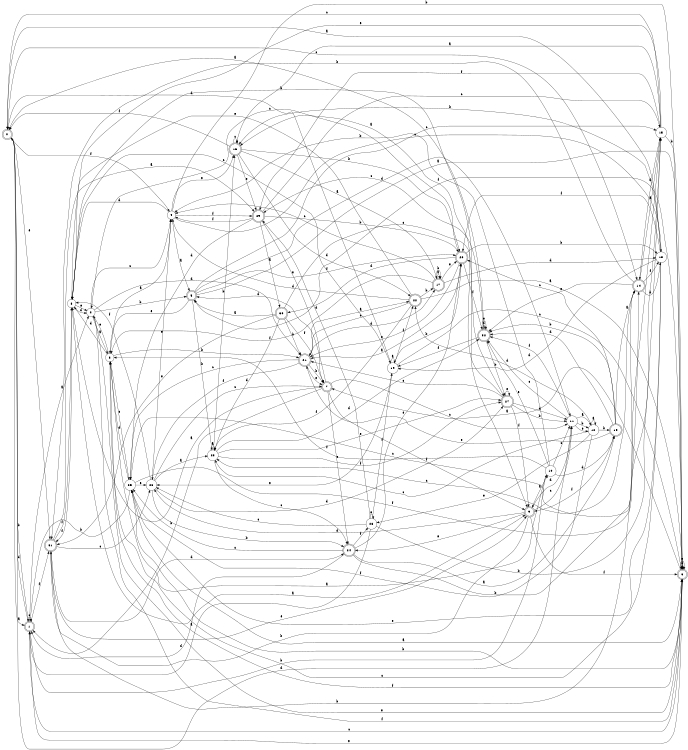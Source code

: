 digraph n27_8 {
__start0 [label="" shape="none"];

rankdir=LR;
size="8,5";

s0 [style="rounded,filled", color="black", fillcolor="white" shape="doublecircle", label="0"];
s1 [style="rounded,filled", color="black", fillcolor="white" shape="doublecircle", label="1"];
s2 [style="filled", color="black", fillcolor="white" shape="circle", label="2"];
s3 [style="filled", color="black", fillcolor="white" shape="circle", label="3"];
s4 [style="filled", color="black", fillcolor="white" shape="circle", label="4"];
s5 [style="rounded,filled", color="black", fillcolor="white" shape="doublecircle", label="5"];
s6 [style="rounded,filled", color="black", fillcolor="white" shape="doublecircle", label="6"];
s7 [style="rounded,filled", color="black", fillcolor="white" shape="doublecircle", label="7"];
s8 [style="filled", color="black", fillcolor="white" shape="circle", label="8"];
s9 [style="rounded,filled", color="black", fillcolor="white" shape="doublecircle", label="9"];
s10 [style="filled", color="black", fillcolor="white" shape="circle", label="10"];
s11 [style="filled", color="black", fillcolor="white" shape="circle", label="11"];
s12 [style="filled", color="black", fillcolor="white" shape="circle", label="12"];
s13 [style="rounded,filled", color="black", fillcolor="white" shape="doublecircle", label="13"];
s14 [style="rounded,filled", color="black", fillcolor="white" shape="doublecircle", label="14"];
s15 [style="filled", color="black", fillcolor="white" shape="circle", label="15"];
s16 [style="rounded,filled", color="black", fillcolor="white" shape="doublecircle", label="16"];
s17 [style="rounded,filled", color="black", fillcolor="white" shape="doublecircle", label="17"];
s18 [style="filled", color="black", fillcolor="white" shape="circle", label="18"];
s19 [style="filled", color="black", fillcolor="white" shape="circle", label="19"];
s20 [style="rounded,filled", color="black", fillcolor="white" shape="doublecircle", label="20"];
s21 [style="rounded,filled", color="black", fillcolor="white" shape="doublecircle", label="21"];
s22 [style="rounded,filled", color="black", fillcolor="white" shape="doublecircle", label="22"];
s23 [style="filled", color="black", fillcolor="white" shape="circle", label="23"];
s24 [style="rounded,filled", color="black", fillcolor="white" shape="doublecircle", label="24"];
s25 [style="filled", color="black", fillcolor="white" shape="circle", label="25"];
s26 [style="filled", color="black", fillcolor="white" shape="circle", label="26"];
s27 [style="rounded,filled", color="black", fillcolor="white" shape="doublecircle", label="27"];
s28 [style="filled", color="black", fillcolor="white" shape="circle", label="28"];
s29 [style="rounded,filled", color="black", fillcolor="white" shape="doublecircle", label="29"];
s30 [style="rounded,filled", color="black", fillcolor="white" shape="doublecircle", label="30"];
s31 [style="rounded,filled", color="black", fillcolor="white" shape="doublecircle", label="31"];
s32 [style="rounded,filled", color="black", fillcolor="white" shape="doublecircle", label="32"];
s0 -> s1 [label="a"];
s0 -> s1 [label="b"];
s0 -> s14 [label="c"];
s0 -> s11 [label="d"];
s0 -> s31 [label="e"];
s0 -> s4 [label="f"];
s1 -> s2 [label="a"];
s1 -> s10 [label="b"];
s1 -> s1 [label="c"];
s1 -> s0 [label="d"];
s1 -> s6 [label="e"];
s1 -> s31 [label="f"];
s2 -> s3 [label="a"];
s2 -> s5 [label="b"];
s2 -> s4 [label="c"];
s2 -> s21 [label="d"];
s2 -> s6 [label="e"];
s2 -> s6 [label="f"];
s3 -> s4 [label="a"];
s3 -> s21 [label="b"];
s3 -> s25 [label="c"];
s3 -> s8 [label="d"];
s3 -> s2 [label="e"];
s3 -> s6 [label="f"];
s4 -> s5 [label="a"];
s4 -> s6 [label="b"];
s4 -> s18 [label="c"];
s4 -> s8 [label="d"];
s4 -> s16 [label="e"];
s4 -> s29 [label="f"];
s5 -> s6 [label="a"];
s5 -> s23 [label="b"];
s5 -> s15 [label="c"];
s5 -> s11 [label="d"];
s5 -> s3 [label="e"];
s5 -> s20 [label="f"];
s6 -> s7 [label="a"];
s6 -> s25 [label="b"];
s6 -> s1 [label="c"];
s6 -> s6 [label="d"];
s6 -> s6 [label="e"];
s6 -> s5 [label="f"];
s7 -> s8 [label="a"];
s7 -> s1 [label="b"];
s7 -> s11 [label="c"];
s7 -> s5 [label="d"];
s7 -> s24 [label="e"];
s7 -> s9 [label="f"];
s8 -> s9 [label="a"];
s8 -> s27 [label="b"];
s8 -> s19 [label="c"];
s8 -> s2 [label="d"];
s8 -> s2 [label="e"];
s8 -> s31 [label="f"];
s9 -> s10 [label="a"];
s9 -> s31 [label="b"];
s9 -> s11 [label="c"];
s9 -> s26 [label="d"];
s9 -> s24 [label="e"];
s9 -> s6 [label="f"];
s10 -> s3 [label="a"];
s10 -> s4 [label="b"];
s10 -> s11 [label="c"];
s10 -> s13 [label="d"];
s10 -> s32 [label="e"];
s10 -> s3 [label="f"];
s11 -> s12 [label="a"];
s11 -> s12 [label="b"];
s11 -> s32 [label="c"];
s11 -> s9 [label="d"];
s11 -> s12 [label="e"];
s11 -> s32 [label="f"];
s12 -> s12 [label="a"];
s12 -> s13 [label="b"];
s12 -> s23 [label="c"];
s12 -> s22 [label="d"];
s12 -> s28 [label="e"];
s12 -> s25 [label="f"];
s13 -> s14 [label="a"];
s13 -> s32 [label="b"];
s13 -> s20 [label="c"];
s13 -> s32 [label="d"];
s13 -> s21 [label="e"];
s13 -> s9 [label="f"];
s14 -> s15 [label="a"];
s14 -> s31 [label="b"];
s14 -> s23 [label="c"];
s14 -> s18 [label="d"];
s14 -> s32 [label="e"];
s14 -> s18 [label="f"];
s15 -> s16 [label="a"];
s15 -> s6 [label="b"];
s15 -> s0 [label="c"];
s15 -> s14 [label="d"];
s15 -> s8 [label="e"];
s15 -> s29 [label="f"];
s16 -> s17 [label="a"];
s16 -> s20 [label="b"];
s16 -> s16 [label="c"];
s16 -> s22 [label="d"];
s16 -> s29 [label="e"];
s16 -> s0 [label="f"];
s17 -> s17 [label="a"];
s17 -> s17 [label="b"];
s17 -> s4 [label="c"];
s17 -> s18 [label="d"];
s17 -> s20 [label="e"];
s17 -> s3 [label="f"];
s18 -> s0 [label="a"];
s18 -> s16 [label="b"];
s18 -> s3 [label="c"];
s18 -> s19 [label="d"];
s18 -> s25 [label="e"];
s18 -> s20 [label="f"];
s19 -> s19 [label="a"];
s19 -> s20 [label="b"];
s19 -> s6 [label="c"];
s19 -> s0 [label="d"];
s19 -> s26 [label="e"];
s19 -> s22 [label="f"];
s20 -> s21 [label="a"];
s20 -> s18 [label="b"];
s20 -> s2 [label="c"];
s20 -> s30 [label="d"];
s20 -> s21 [label="e"];
s20 -> s32 [label="f"];
s21 -> s22 [label="a"];
s21 -> s7 [label="b"];
s21 -> s25 [label="c"];
s21 -> s17 [label="d"];
s21 -> s7 [label="e"];
s21 -> s26 [label="f"];
s22 -> s6 [label="a"];
s22 -> s17 [label="b"];
s22 -> s21 [label="c"];
s22 -> s4 [label="d"];
s22 -> s8 [label="e"];
s22 -> s23 [label="f"];
s23 -> s23 [label="a"];
s23 -> s16 [label="b"];
s23 -> s24 [label="c"];
s23 -> s32 [label="d"];
s23 -> s27 [label="e"];
s23 -> s27 [label="f"];
s24 -> s13 [label="a"];
s24 -> s14 [label="b"];
s24 -> s25 [label="c"];
s24 -> s1 [label="d"];
s24 -> s20 [label="e"];
s24 -> s28 [label="f"];
s25 -> s6 [label="a"];
s25 -> s1 [label="b"];
s25 -> s15 [label="c"];
s25 -> s3 [label="d"];
s25 -> s26 [label="e"];
s25 -> s15 [label="f"];
s26 -> s23 [label="a"];
s26 -> s24 [label="b"];
s26 -> s7 [label="c"];
s26 -> s27 [label="d"];
s26 -> s4 [label="e"];
s26 -> s8 [label="f"];
s27 -> s16 [label="a"];
s27 -> s11 [label="b"];
s27 -> s21 [label="c"];
s27 -> s11 [label="d"];
s27 -> s27 [label="e"];
s27 -> s9 [label="f"];
s28 -> s1 [label="a"];
s28 -> s15 [label="b"];
s28 -> s26 [label="c"];
s28 -> s29 [label="d"];
s28 -> s28 [label="e"];
s28 -> s19 [label="f"];
s29 -> s30 [label="a"];
s29 -> s20 [label="b"];
s29 -> s15 [label="c"];
s29 -> s25 [label="d"];
s29 -> s7 [label="e"];
s29 -> s4 [label="f"];
s30 -> s5 [label="a"];
s30 -> s21 [label="b"];
s30 -> s9 [label="c"];
s30 -> s23 [label="d"];
s30 -> s31 [label="e"];
s30 -> s7 [label="f"];
s31 -> s29 [label="a"];
s31 -> s14 [label="b"];
s31 -> s26 [label="c"];
s31 -> s24 [label="d"];
s31 -> s9 [label="e"];
s31 -> s8 [label="f"];
s32 -> s0 [label="a"];
s32 -> s27 [label="b"];
s32 -> s29 [label="c"];
s32 -> s32 [label="d"];
s32 -> s32 [label="e"];
s32 -> s19 [label="f"];

}